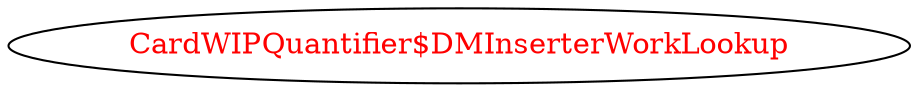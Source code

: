 digraph dependencyGraph {
 concentrate=true;
 ranksep="2.0";
 rankdir="LR"; 
 splines="ortho";
"CardWIPQuantifier$DMInserterWorkLookup" [fontcolor="red"];
}